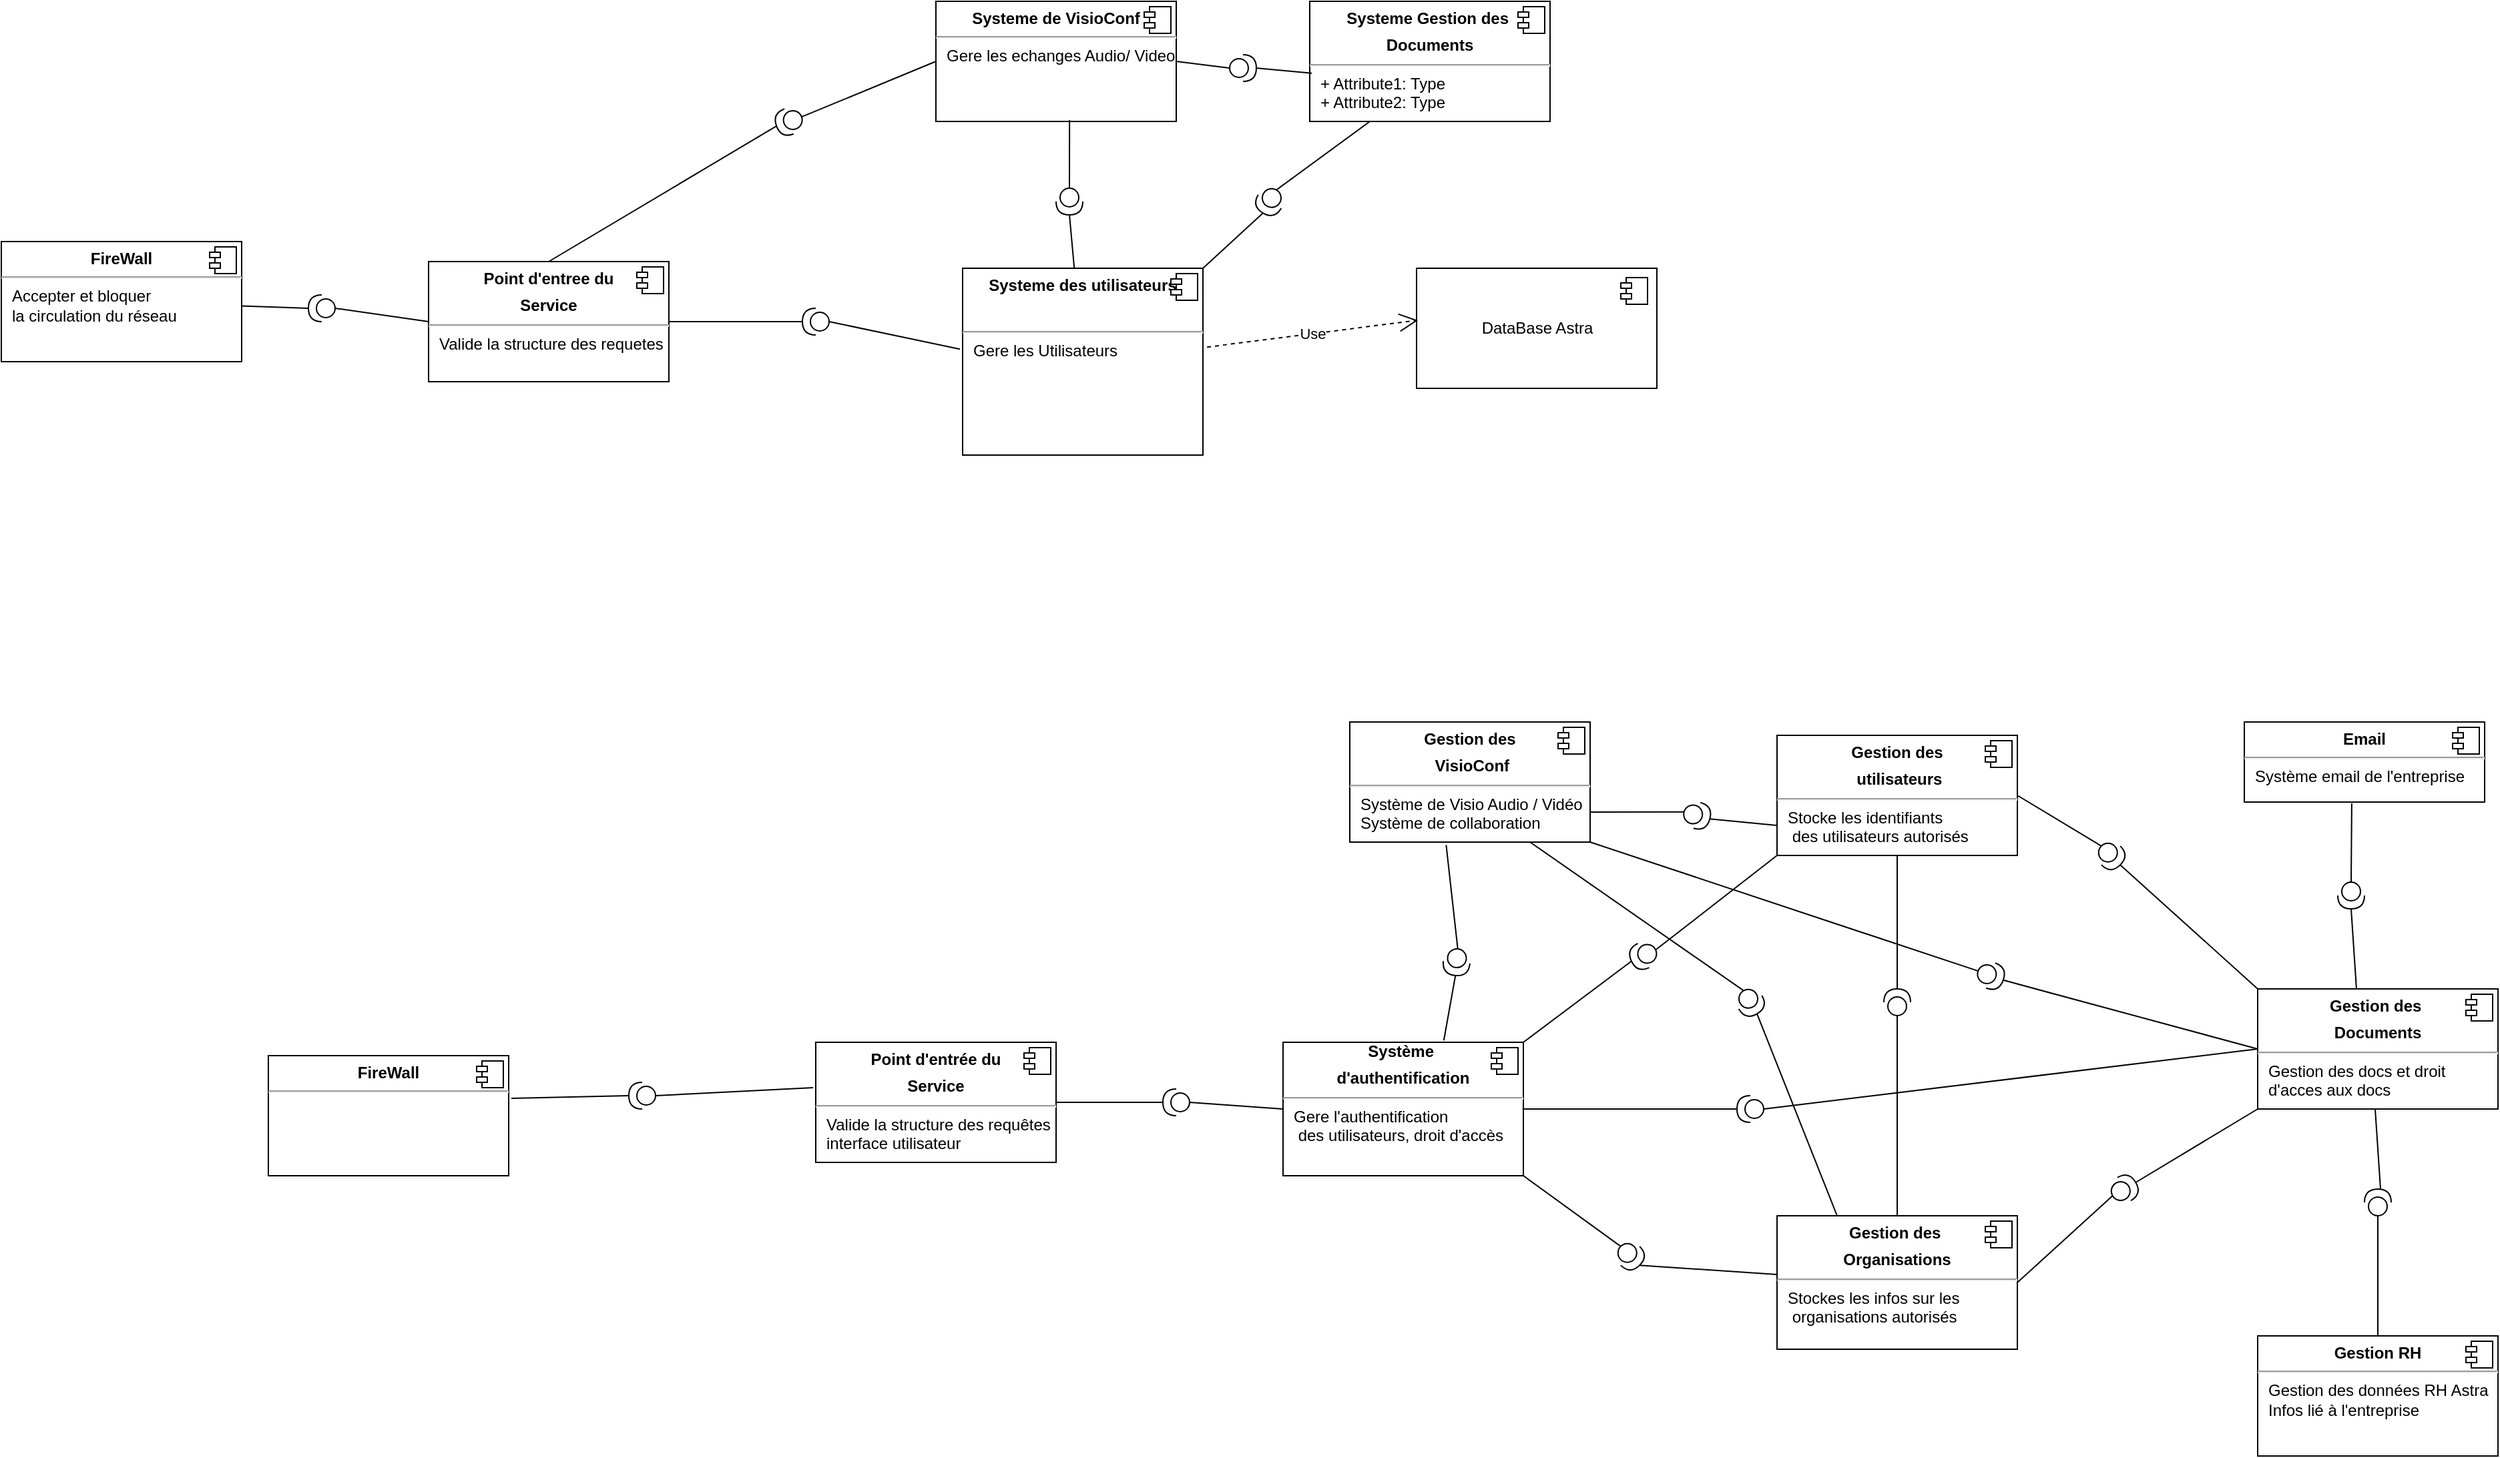 <mxfile version="14.2.9" type="github" pages="3">
  <diagram id="t8K_BKBWhnZSyjOZ11cl" name="Archi_GlobalAstra">
    <mxGraphModel dx="2929" dy="2952" grid="1" gridSize="10" guides="1" tooltips="1" connect="1" arrows="1" fold="1" page="1" pageScale="1" pageWidth="1654" pageHeight="2336" math="0" shadow="0">
      <root>
        <mxCell id="0" />
        <mxCell id="1" parent="0" />
        <mxCell id="uNmWDIXOQhBQJinFRoVR-4" value="&lt;p style=&quot;margin: 0px ; margin-top: 6px ; text-align: center&quot;&gt;&lt;b&gt;Gestion des&lt;/b&gt;&lt;/p&gt;&lt;p style=&quot;margin: 0px ; margin-top: 6px ; text-align: center&quot;&gt;&lt;b&gt;&amp;nbsp;utilisateurs&lt;/b&gt;&lt;/p&gt;&lt;hr&gt;&lt;p style=&quot;margin: 0px ; margin-left: 8px&quot;&gt;Stocke les identifiants&lt;/p&gt;&lt;p style=&quot;margin: 0px ; margin-left: 8px&quot;&gt;&amp;nbsp;des utilisateurs autorisés&lt;br&gt;&lt;br&gt;&lt;/p&gt;" style="align=left;overflow=fill;html=1;dropTarget=0;" vertex="1" parent="1">
          <mxGeometry x="950" y="30" width="180" height="90" as="geometry" />
        </mxCell>
        <mxCell id="uNmWDIXOQhBQJinFRoVR-5" value="" style="shape=component;jettyWidth=8;jettyHeight=4;" vertex="1" parent="uNmWDIXOQhBQJinFRoVR-4">
          <mxGeometry x="1" width="20" height="20" relative="1" as="geometry">
            <mxPoint x="-24" y="4" as="offset" />
          </mxGeometry>
        </mxCell>
        <mxCell id="uNmWDIXOQhBQJinFRoVR-44" value="&lt;p style=&quot;margin: 0px ; margin-top: 6px ; text-align: center&quot;&gt;&lt;b&gt;Gestion des&lt;/b&gt;&lt;/p&gt;&lt;p style=&quot;margin: 0px ; margin-top: 6px ; text-align: center&quot;&gt;&lt;b&gt;&amp;nbsp;VisioConf&lt;/b&gt;&lt;/p&gt;&lt;hr&gt;&lt;p style=&quot;margin: 0px ; margin-left: 8px&quot;&gt;Système de Visio Audio / Vidéo&lt;/p&gt;&lt;p style=&quot;margin: 0px ; margin-left: 8px&quot;&gt;Système de collaboration&lt;/p&gt;&lt;p style=&quot;margin: 0px ; margin-left: 8px&quot;&gt;&lt;br&gt;&lt;/p&gt;" style="align=left;overflow=fill;html=1;dropTarget=0;" vertex="1" parent="1">
          <mxGeometry x="630" y="20" width="180" height="90" as="geometry" />
        </mxCell>
        <mxCell id="uNmWDIXOQhBQJinFRoVR-45" value="" style="shape=component;jettyWidth=8;jettyHeight=4;" vertex="1" parent="uNmWDIXOQhBQJinFRoVR-44">
          <mxGeometry x="1" width="20" height="20" relative="1" as="geometry">
            <mxPoint x="-24" y="4" as="offset" />
          </mxGeometry>
        </mxCell>
        <mxCell id="jVSZVKWOK95pv_yEcDNA-1" value="&lt;p style=&quot;margin: 0px ; margin-top: 6px ; text-align: center&quot;&gt;&lt;b&gt;FireWall&lt;/b&gt;&lt;/p&gt;&lt;hr&gt;&lt;p style=&quot;margin: 0px ; margin-left: 8px&quot;&gt;&lt;br&gt;&lt;br&gt;&lt;/p&gt;" style="align=left;overflow=fill;html=1;dropTarget=0;" vertex="1" parent="1">
          <mxGeometry x="-180" y="270" width="180" height="90" as="geometry" />
        </mxCell>
        <mxCell id="jVSZVKWOK95pv_yEcDNA-2" value="" style="shape=component;jettyWidth=8;jettyHeight=4;" vertex="1" parent="jVSZVKWOK95pv_yEcDNA-1">
          <mxGeometry x="1" width="20" height="20" relative="1" as="geometry">
            <mxPoint x="-24" y="4" as="offset" />
          </mxGeometry>
        </mxCell>
        <mxCell id="jVSZVKWOK95pv_yEcDNA-3" value="&lt;p style=&quot;margin: 0px ; margin-top: 6px ; text-align: center&quot;&gt;&lt;b&gt;Point d&#39;entrée&amp;nbsp;du&lt;/b&gt;&lt;/p&gt;&lt;p style=&quot;margin: 0px ; margin-top: 6px ; text-align: center&quot;&gt;&lt;b&gt;Service&lt;/b&gt;&lt;/p&gt;&lt;hr&gt;&lt;p style=&quot;margin: 0px ; margin-left: 8px&quot;&gt;Valide la structure des requêtes&lt;/p&gt;&lt;p style=&quot;margin: 0px ; margin-left: 8px&quot;&gt;interface utilisateur&lt;br&gt;&lt;br&gt;&lt;/p&gt;" style="align=left;overflow=fill;html=1;dropTarget=0;" vertex="1" parent="1">
          <mxGeometry x="230" y="260" width="180" height="90" as="geometry" />
        </mxCell>
        <mxCell id="jVSZVKWOK95pv_yEcDNA-4" value="" style="shape=component;jettyWidth=8;jettyHeight=4;" vertex="1" parent="jVSZVKWOK95pv_yEcDNA-3">
          <mxGeometry x="1" width="20" height="20" relative="1" as="geometry">
            <mxPoint x="-24" y="4" as="offset" />
          </mxGeometry>
        </mxCell>
        <mxCell id="jVSZVKWOK95pv_yEcDNA-5" value="" style="shape=providedRequiredInterface;html=1;verticalLabelPosition=bottom;rotation=-180;" vertex="1" parent="1">
          <mxGeometry x="90" y="290" width="20" height="20" as="geometry" />
        </mxCell>
        <mxCell id="jVSZVKWOK95pv_yEcDNA-6" value="" style="endArrow=none;html=1;entryX=1;entryY=0.5;entryDx=0;entryDy=0;entryPerimeter=0;exitX=1.011;exitY=0.356;exitDx=0;exitDy=0;exitPerimeter=0;" edge="1" parent="1" source="jVSZVKWOK95pv_yEcDNA-1" target="jVSZVKWOK95pv_yEcDNA-5">
          <mxGeometry width="50" height="50" relative="1" as="geometry">
            <mxPoint x="40" y="240" as="sourcePoint" />
            <mxPoint x="90" y="190" as="targetPoint" />
          </mxGeometry>
        </mxCell>
        <mxCell id="jVSZVKWOK95pv_yEcDNA-7" value="" style="endArrow=none;html=1;entryX=0;entryY=0.5;entryDx=0;entryDy=0;entryPerimeter=0;exitX=-0.011;exitY=0.378;exitDx=0;exitDy=0;exitPerimeter=0;" edge="1" parent="1" source="jVSZVKWOK95pv_yEcDNA-3" target="jVSZVKWOK95pv_yEcDNA-5">
          <mxGeometry width="50" height="50" relative="1" as="geometry">
            <mxPoint x="320" y="270" as="sourcePoint" />
            <mxPoint x="370" y="220" as="targetPoint" />
          </mxGeometry>
        </mxCell>
        <mxCell id="jVSZVKWOK95pv_yEcDNA-8" value="&lt;p style=&quot;margin: 0px ; margin-top: 6px ; text-align: center&quot;&gt;&lt;b&gt;Gestion des&amp;nbsp;&lt;/b&gt;&lt;/p&gt;&lt;p style=&quot;margin: 0px ; margin-top: 6px ; text-align: center&quot;&gt;&lt;b&gt;Organisations&lt;/b&gt;&lt;/p&gt;&lt;hr&gt;&lt;p style=&quot;margin: 0px ; margin-left: 8px&quot;&gt;Stockes les infos sur les&lt;/p&gt;&lt;p style=&quot;margin: 0px ; margin-left: 8px&quot;&gt;&amp;nbsp;organisations autorisés&lt;/p&gt;&lt;p style=&quot;margin: 0px ; margin-left: 8px&quot;&gt;&lt;br&gt;&lt;br&gt;&lt;/p&gt;" style="align=left;overflow=fill;html=1;dropTarget=0;" vertex="1" parent="1">
          <mxGeometry x="950" y="390" width="180" height="100" as="geometry" />
        </mxCell>
        <mxCell id="jVSZVKWOK95pv_yEcDNA-9" value="" style="shape=component;jettyWidth=8;jettyHeight=4;" vertex="1" parent="jVSZVKWOK95pv_yEcDNA-8">
          <mxGeometry x="1" width="20" height="20" relative="1" as="geometry">
            <mxPoint x="-24" y="4" as="offset" />
          </mxGeometry>
        </mxCell>
        <mxCell id="jVSZVKWOK95pv_yEcDNA-10" value="&lt;p style=&quot;margin: 0px ; margin-top: 6px ; text-align: center&quot;&gt;&lt;b&gt;Gestion des&amp;nbsp;&lt;/b&gt;&lt;/p&gt;&lt;p style=&quot;margin: 0px ; margin-top: 6px ; text-align: center&quot;&gt;&lt;b&gt;Documents&lt;/b&gt;&lt;/p&gt;&lt;hr&gt;&lt;p style=&quot;margin: 0px ; margin-left: 8px&quot;&gt;Gestion des docs et droit&amp;nbsp;&lt;/p&gt;&lt;p style=&quot;margin: 0px ; margin-left: 8px&quot;&gt;d&#39;acces aux docs&lt;br&gt;&lt;br&gt;&lt;/p&gt;" style="align=left;overflow=fill;html=1;dropTarget=0;" vertex="1" parent="1">
          <mxGeometry x="1310" y="220" width="180" height="90" as="geometry" />
        </mxCell>
        <mxCell id="jVSZVKWOK95pv_yEcDNA-11" value="" style="shape=component;jettyWidth=8;jettyHeight=4;" vertex="1" parent="jVSZVKWOK95pv_yEcDNA-10">
          <mxGeometry x="1" width="20" height="20" relative="1" as="geometry">
            <mxPoint x="-24" y="4" as="offset" />
          </mxGeometry>
        </mxCell>
        <mxCell id="jVSZVKWOK95pv_yEcDNA-12" value="&lt;p style=&quot;margin: 0px ; margin-top: 6px ; text-align: center&quot;&gt;&lt;b&gt;Point d&#39;entree du&lt;/b&gt;&lt;/p&gt;&lt;p style=&quot;margin: 0px ; margin-top: 6px ; text-align: center&quot;&gt;&lt;b&gt;Service&lt;/b&gt;&lt;/p&gt;&lt;hr&gt;&lt;p style=&quot;margin: 0px ; margin-left: 8px&quot;&gt;Valide la structure des requetes&lt;br&gt;&lt;br&gt;&lt;/p&gt;" style="align=left;overflow=fill;html=1;dropTarget=0;" vertex="1" parent="1">
          <mxGeometry x="-60" y="-325" width="180" height="90" as="geometry" />
        </mxCell>
        <mxCell id="jVSZVKWOK95pv_yEcDNA-13" value="" style="shape=component;jettyWidth=8;jettyHeight=4;" vertex="1" parent="jVSZVKWOK95pv_yEcDNA-12">
          <mxGeometry x="1" width="20" height="20" relative="1" as="geometry">
            <mxPoint x="-24" y="4" as="offset" />
          </mxGeometry>
        </mxCell>
        <mxCell id="jVSZVKWOK95pv_yEcDNA-14" value="&lt;p style=&quot;margin: 0px ; margin-top: 6px ; text-align: center&quot;&gt;&lt;b&gt;Systeme des utilisateurs&lt;/b&gt;&lt;/p&gt;&lt;p style=&quot;margin: 0px ; margin-top: 6px ; text-align: center&quot;&gt;&lt;br&gt;&lt;/p&gt;&lt;hr&gt;&lt;p style=&quot;margin: 0px ; margin-left: 8px&quot;&gt;Gere les Utilisateurs&amp;nbsp;&lt;br&gt;&lt;br&gt;&lt;/p&gt;" style="align=left;overflow=fill;html=1;dropTarget=0;" vertex="1" parent="1">
          <mxGeometry x="340" y="-320" width="180" height="140" as="geometry" />
        </mxCell>
        <mxCell id="jVSZVKWOK95pv_yEcDNA-15" value="" style="shape=component;jettyWidth=8;jettyHeight=4;" vertex="1" parent="jVSZVKWOK95pv_yEcDNA-14">
          <mxGeometry x="1" width="20" height="20" relative="1" as="geometry">
            <mxPoint x="-24" y="4" as="offset" />
          </mxGeometry>
        </mxCell>
        <mxCell id="jVSZVKWOK95pv_yEcDNA-16" value="DataBase Astra" style="html=1;dropTarget=0;" vertex="1" parent="1">
          <mxGeometry x="680" y="-320" width="180" height="90" as="geometry" />
        </mxCell>
        <mxCell id="jVSZVKWOK95pv_yEcDNA-17" value="" style="shape=module;jettyWidth=8;jettyHeight=4;" vertex="1" parent="jVSZVKWOK95pv_yEcDNA-16">
          <mxGeometry x="1" width="20" height="20" relative="1" as="geometry">
            <mxPoint x="-27" y="7" as="offset" />
          </mxGeometry>
        </mxCell>
        <mxCell id="jVSZVKWOK95pv_yEcDNA-18" value="Use" style="endArrow=open;endSize=12;dashed=1;html=1;entryX=0.006;entryY=0.433;entryDx=0;entryDy=0;entryPerimeter=0;exitX=1.017;exitY=0.422;exitDx=0;exitDy=0;exitPerimeter=0;" edge="1" parent="1" source="jVSZVKWOK95pv_yEcDNA-14" target="jVSZVKWOK95pv_yEcDNA-16">
          <mxGeometry width="160" relative="1" as="geometry">
            <mxPoint x="280" y="-340" as="sourcePoint" />
            <mxPoint x="440" y="-340" as="targetPoint" />
          </mxGeometry>
        </mxCell>
        <mxCell id="jVSZVKWOK95pv_yEcDNA-19" value="" style="shape=providedRequiredInterface;html=1;verticalLabelPosition=bottom;rotation=-180;" vertex="1" parent="1">
          <mxGeometry x="220" y="-290" width="20" height="20" as="geometry" />
        </mxCell>
        <mxCell id="jVSZVKWOK95pv_yEcDNA-20" value="" style="endArrow=none;html=1;entryX=1;entryY=0.5;entryDx=0;entryDy=0;entryPerimeter=0;" edge="1" parent="1" source="jVSZVKWOK95pv_yEcDNA-12" target="jVSZVKWOK95pv_yEcDNA-19">
          <mxGeometry width="50" height="50" relative="1" as="geometry">
            <mxPoint x="330" y="-260" as="sourcePoint" />
            <mxPoint x="380" y="-310" as="targetPoint" />
          </mxGeometry>
        </mxCell>
        <mxCell id="jVSZVKWOK95pv_yEcDNA-21" value="" style="endArrow=none;html=1;exitX=0;exitY=0.5;exitDx=0;exitDy=0;exitPerimeter=0;entryX=-0.011;entryY=0.433;entryDx=0;entryDy=0;entryPerimeter=0;" edge="1" parent="1" source="jVSZVKWOK95pv_yEcDNA-19" target="jVSZVKWOK95pv_yEcDNA-14">
          <mxGeometry width="50" height="50" relative="1" as="geometry">
            <mxPoint x="330" y="-260" as="sourcePoint" />
            <mxPoint x="380" y="-310" as="targetPoint" />
          </mxGeometry>
        </mxCell>
        <mxCell id="jVSZVKWOK95pv_yEcDNA-22" value="&lt;p style=&quot;margin: 0px ; margin-top: 6px ; text-align: center&quot;&gt;&lt;b&gt;Systeme de VisioConf&lt;/b&gt;&lt;/p&gt;&lt;hr&gt;&lt;p style=&quot;margin: 0px ; margin-left: 8px&quot;&gt;Gere les echanges Audio/ Video&lt;br&gt;&lt;br&gt;&lt;/p&gt;" style="align=left;overflow=fill;html=1;dropTarget=0;" vertex="1" parent="1">
          <mxGeometry x="320" y="-520" width="180" height="90" as="geometry" />
        </mxCell>
        <mxCell id="jVSZVKWOK95pv_yEcDNA-23" value="" style="shape=component;jettyWidth=8;jettyHeight=4;" vertex="1" parent="jVSZVKWOK95pv_yEcDNA-22">
          <mxGeometry x="1" width="20" height="20" relative="1" as="geometry">
            <mxPoint x="-24" y="4" as="offset" />
          </mxGeometry>
        </mxCell>
        <mxCell id="jVSZVKWOK95pv_yEcDNA-24" value="" style="shape=providedRequiredInterface;html=1;verticalLabelPosition=bottom;rotation=-200;" vertex="1" parent="1">
          <mxGeometry x="200" y="-440" width="20" height="20" as="geometry" />
        </mxCell>
        <mxCell id="jVSZVKWOK95pv_yEcDNA-25" value="" style="endArrow=none;html=1;entryX=1;entryY=0.5;entryDx=0;entryDy=0;entryPerimeter=0;exitX=0.5;exitY=0;exitDx=0;exitDy=0;" edge="1" parent="1" source="jVSZVKWOK95pv_yEcDNA-12" target="jVSZVKWOK95pv_yEcDNA-24">
          <mxGeometry width="50" height="50" relative="1" as="geometry">
            <mxPoint x="130" y="-370" as="sourcePoint" />
            <mxPoint x="180" y="-420" as="targetPoint" />
          </mxGeometry>
        </mxCell>
        <mxCell id="jVSZVKWOK95pv_yEcDNA-26" value="" style="endArrow=none;html=1;exitX=0;exitY=0.5;exitDx=0;exitDy=0;exitPerimeter=0;entryX=0;entryY=0.5;entryDx=0;entryDy=0;" edge="1" parent="1" source="jVSZVKWOK95pv_yEcDNA-24" target="jVSZVKWOK95pv_yEcDNA-22">
          <mxGeometry width="50" height="50" relative="1" as="geometry">
            <mxPoint x="270" y="-430" as="sourcePoint" />
            <mxPoint x="320" y="-480" as="targetPoint" />
          </mxGeometry>
        </mxCell>
        <mxCell id="jVSZVKWOK95pv_yEcDNA-27" value="" style="shape=providedRequiredInterface;html=1;verticalLabelPosition=bottom;rotation=90;" vertex="1" parent="1">
          <mxGeometry x="410" y="-380" width="20" height="20" as="geometry" />
        </mxCell>
        <mxCell id="jVSZVKWOK95pv_yEcDNA-28" value="" style="endArrow=none;html=1;entryX=0;entryY=0.5;entryDx=0;entryDy=0;entryPerimeter=0;exitX=0.556;exitY=0.989;exitDx=0;exitDy=0;exitPerimeter=0;" edge="1" parent="1" source="jVSZVKWOK95pv_yEcDNA-22" target="jVSZVKWOK95pv_yEcDNA-27">
          <mxGeometry width="50" height="50" relative="1" as="geometry">
            <mxPoint x="350" y="-350" as="sourcePoint" />
            <mxPoint x="400" y="-400" as="targetPoint" />
          </mxGeometry>
        </mxCell>
        <mxCell id="jVSZVKWOK95pv_yEcDNA-29" value="" style="endArrow=none;html=1;exitX=1;exitY=0.5;exitDx=0;exitDy=0;exitPerimeter=0;" edge="1" parent="1" source="jVSZVKWOK95pv_yEcDNA-27" target="jVSZVKWOK95pv_yEcDNA-14">
          <mxGeometry width="50" height="50" relative="1" as="geometry">
            <mxPoint x="430.08" y="-420.99" as="sourcePoint" />
            <mxPoint x="430" y="-370" as="targetPoint" />
          </mxGeometry>
        </mxCell>
        <mxCell id="jVSZVKWOK95pv_yEcDNA-30" value="&lt;p style=&quot;margin: 0px ; margin-top: 6px ; text-align: center&quot;&gt;&lt;b&gt;Systeme Gestion des&amp;nbsp;&lt;/b&gt;&lt;/p&gt;&lt;p style=&quot;margin: 0px ; margin-top: 6px ; text-align: center&quot;&gt;&lt;b&gt;Documents&lt;/b&gt;&lt;/p&gt;&lt;hr&gt;&lt;p style=&quot;margin: 0px ; margin-left: 8px&quot;&gt;+ Attribute1: Type&lt;br&gt;+ Attribute2: Type&lt;/p&gt;" style="align=left;overflow=fill;html=1;dropTarget=0;" vertex="1" parent="1">
          <mxGeometry x="600" y="-520" width="180" height="90" as="geometry" />
        </mxCell>
        <mxCell id="jVSZVKWOK95pv_yEcDNA-31" value="" style="shape=component;jettyWidth=8;jettyHeight=4;" vertex="1" parent="jVSZVKWOK95pv_yEcDNA-30">
          <mxGeometry x="1" width="20" height="20" relative="1" as="geometry">
            <mxPoint x="-24" y="4" as="offset" />
          </mxGeometry>
        </mxCell>
        <mxCell id="7bbr42gPfp5zcfNRt4k6-1" value="" style="shape=providedRequiredInterface;html=1;verticalLabelPosition=bottom;rotation=120;" vertex="1" parent="1">
          <mxGeometry x="560" y="-380" width="20" height="20" as="geometry" />
        </mxCell>
        <mxCell id="7bbr42gPfp5zcfNRt4k6-3" value="" style="endArrow=none;html=1;exitX=1;exitY=0;exitDx=0;exitDy=0;entryX=1;entryY=0.5;entryDx=0;entryDy=0;entryPerimeter=0;" edge="1" parent="1" source="jVSZVKWOK95pv_yEcDNA-14" target="7bbr42gPfp5zcfNRt4k6-1">
          <mxGeometry width="50" height="50" relative="1" as="geometry">
            <mxPoint x="520" y="-310" as="sourcePoint" />
            <mxPoint x="560" y="-360" as="targetPoint" />
          </mxGeometry>
        </mxCell>
        <mxCell id="7bbr42gPfp5zcfNRt4k6-4" value="" style="endArrow=none;html=1;exitX=0.25;exitY=1;exitDx=0;exitDy=0;entryX=0;entryY=0.5;entryDx=0;entryDy=0;entryPerimeter=0;" edge="1" parent="1" source="jVSZVKWOK95pv_yEcDNA-30" target="7bbr42gPfp5zcfNRt4k6-1">
          <mxGeometry width="50" height="50" relative="1" as="geometry">
            <mxPoint x="530" y="-310" as="sourcePoint" />
            <mxPoint x="575" y="-351.34" as="targetPoint" />
          </mxGeometry>
        </mxCell>
        <mxCell id="7bbr42gPfp5zcfNRt4k6-5" value="" style="shape=providedRequiredInterface;html=1;verticalLabelPosition=bottom;" vertex="1" parent="1">
          <mxGeometry x="540" y="-480" width="20" height="20" as="geometry" />
        </mxCell>
        <mxCell id="7bbr42gPfp5zcfNRt4k6-6" value="" style="endArrow=none;html=1;exitX=1;exitY=0.5;exitDx=0;exitDy=0;entryX=0;entryY=0.5;entryDx=0;entryDy=0;entryPerimeter=0;" edge="1" parent="1" source="jVSZVKWOK95pv_yEcDNA-22" target="7bbr42gPfp5zcfNRt4k6-5">
          <mxGeometry width="50" height="50" relative="1" as="geometry">
            <mxPoint x="480" y="-380" as="sourcePoint" />
            <mxPoint x="530" y="-430" as="targetPoint" />
          </mxGeometry>
        </mxCell>
        <mxCell id="7bbr42gPfp5zcfNRt4k6-7" value="" style="endArrow=none;html=1;exitX=1;exitY=0.5;exitDx=0;exitDy=0;entryX=0.009;entryY=0.599;entryDx=0;entryDy=0;entryPerimeter=0;exitPerimeter=0;" edge="1" parent="1" source="7bbr42gPfp5zcfNRt4k6-5" target="jVSZVKWOK95pv_yEcDNA-30">
          <mxGeometry width="50" height="50" relative="1" as="geometry">
            <mxPoint x="510" y="-465" as="sourcePoint" />
            <mxPoint x="550" y="-460" as="targetPoint" />
          </mxGeometry>
        </mxCell>
        <mxCell id="7bbr42gPfp5zcfNRt4k6-9" value="" style="shape=providedRequiredInterface;html=1;verticalLabelPosition=bottom;rotation=-180;" vertex="1" parent="1">
          <mxGeometry x="-150" y="-300" width="20" height="20" as="geometry" />
        </mxCell>
        <mxCell id="7bbr42gPfp5zcfNRt4k6-10" value="" style="endArrow=none;html=1;entryX=0;entryY=0.5;entryDx=0;entryDy=0;exitX=0;exitY=0.5;exitDx=0;exitDy=0;exitPerimeter=0;" edge="1" parent="1" source="7bbr42gPfp5zcfNRt4k6-9" target="jVSZVKWOK95pv_yEcDNA-12">
          <mxGeometry width="50" height="50" relative="1" as="geometry">
            <mxPoint x="-240" y="-320" as="sourcePoint" />
            <mxPoint x="-190" y="-370" as="targetPoint" />
          </mxGeometry>
        </mxCell>
        <mxCell id="7bbr42gPfp5zcfNRt4k6-11" value="" style="endArrow=none;html=1;exitX=1;exitY=0.5;exitDx=0;exitDy=0;exitPerimeter=0;" edge="1" parent="1" source="7bbr42gPfp5zcfNRt4k6-9" target="7bbr42gPfp5zcfNRt4k6-12">
          <mxGeometry width="50" height="50" relative="1" as="geometry">
            <mxPoint x="-120" y="-280" as="sourcePoint" />
            <mxPoint x="-200" y="-290" as="targetPoint" />
          </mxGeometry>
        </mxCell>
        <mxCell id="7bbr42gPfp5zcfNRt4k6-12" value="&lt;p style=&quot;margin: 0px ; margin-top: 6px ; text-align: center&quot;&gt;&lt;b&gt;FireWall&lt;/b&gt;&lt;/p&gt;&lt;hr&gt;&lt;p style=&quot;margin: 0px ; margin-left: 8px&quot;&gt;Accepter et bloquer&amp;nbsp;&lt;/p&gt;&lt;p style=&quot;margin: 0px ; margin-left: 8px&quot;&gt;la circulation du réseau&lt;br&gt;&lt;br&gt;&lt;/p&gt;" style="align=left;overflow=fill;html=1;dropTarget=0;" vertex="1" parent="1">
          <mxGeometry x="-380" y="-340" width="180" height="90" as="geometry" />
        </mxCell>
        <mxCell id="7bbr42gPfp5zcfNRt4k6-13" value="" style="shape=component;jettyWidth=8;jettyHeight=4;" vertex="1" parent="7bbr42gPfp5zcfNRt4k6-12">
          <mxGeometry x="1" width="20" height="20" relative="1" as="geometry">
            <mxPoint x="-24" y="4" as="offset" />
          </mxGeometry>
        </mxCell>
        <mxCell id="TABUdnuH4LM6GMjATklA-2" value="&lt;div style=&quot;text-align: center&quot;&gt;&lt;span&gt;&lt;b&gt;Système&lt;/b&gt;&lt;/span&gt;&lt;b&gt;&amp;nbsp;&lt;/b&gt;&lt;/div&gt;&lt;p style=&quot;margin: 0px ; margin-top: 6px ; text-align: center&quot;&gt;&lt;b&gt;d&#39;authentification&lt;/b&gt;&lt;/p&gt;&lt;hr&gt;&lt;p style=&quot;margin: 0px ; margin-left: 8px&quot;&gt;Gere l&#39;authentification&lt;/p&gt;&lt;p style=&quot;margin: 0px ; margin-left: 8px&quot;&gt;&amp;nbsp;des utilisateurs, droit d&#39;accès&lt;br&gt;&lt;br&gt;&lt;/p&gt;" style="align=left;overflow=fill;html=1;dropTarget=0;" vertex="1" parent="1">
          <mxGeometry x="580" y="260" width="180" height="100" as="geometry" />
        </mxCell>
        <mxCell id="TABUdnuH4LM6GMjATklA-3" value="" style="shape=component;jettyWidth=8;jettyHeight=4;" vertex="1" parent="TABUdnuH4LM6GMjATklA-2">
          <mxGeometry x="1" width="20" height="20" relative="1" as="geometry">
            <mxPoint x="-24" y="4" as="offset" />
          </mxGeometry>
        </mxCell>
        <mxCell id="TABUdnuH4LM6GMjATklA-5" value="&lt;p style=&quot;margin: 0px ; margin-top: 6px ; text-align: center&quot;&gt;&lt;b&gt;Gestion RH&lt;/b&gt;&lt;/p&gt;&lt;hr&gt;&lt;p style=&quot;margin: 0px ; margin-left: 8px&quot;&gt;Gestion des données RH Astra&lt;br&gt;Infos lié à l&#39;entreprise&lt;/p&gt;" style="align=left;overflow=fill;html=1;dropTarget=0;" vertex="1" parent="1">
          <mxGeometry x="1310" y="480" width="180" height="90" as="geometry" />
        </mxCell>
        <mxCell id="TABUdnuH4LM6GMjATklA-6" value="" style="shape=component;jettyWidth=8;jettyHeight=4;" vertex="1" parent="TABUdnuH4LM6GMjATklA-5">
          <mxGeometry x="1" width="20" height="20" relative="1" as="geometry">
            <mxPoint x="-24" y="4" as="offset" />
          </mxGeometry>
        </mxCell>
        <mxCell id="TABUdnuH4LM6GMjATklA-7" value="&lt;p style=&quot;margin: 0px ; margin-top: 6px ; text-align: center&quot;&gt;&lt;b&gt;Email&lt;/b&gt;&lt;/p&gt;&lt;hr&gt;&lt;p style=&quot;margin: 0px ; margin-left: 8px&quot;&gt;Système email de l&#39;entreprise&lt;br&gt;&lt;br&gt;&lt;/p&gt;" style="align=left;overflow=fill;html=1;dropTarget=0;" vertex="1" parent="1">
          <mxGeometry x="1300" y="20" width="180" height="60" as="geometry" />
        </mxCell>
        <mxCell id="TABUdnuH4LM6GMjATklA-8" value="" style="shape=component;jettyWidth=8;jettyHeight=4;" vertex="1" parent="TABUdnuH4LM6GMjATklA-7">
          <mxGeometry x="1" width="20" height="20" relative="1" as="geometry">
            <mxPoint x="-24" y="4" as="offset" />
          </mxGeometry>
        </mxCell>
        <mxCell id="TABUdnuH4LM6GMjATklA-9" value="" style="shape=providedRequiredInterface;html=1;verticalLabelPosition=bottom;rotation=-180;" vertex="1" parent="1">
          <mxGeometry x="490" y="295" width="20" height="20" as="geometry" />
        </mxCell>
        <mxCell id="TABUdnuH4LM6GMjATklA-10" value="" style="endArrow=none;html=1;exitX=1;exitY=0.5;exitDx=0;exitDy=0;entryX=1;entryY=0.5;entryDx=0;entryDy=0;entryPerimeter=0;" edge="1" parent="1" source="jVSZVKWOK95pv_yEcDNA-3" target="TABUdnuH4LM6GMjATklA-9">
          <mxGeometry width="50" height="50" relative="1" as="geometry">
            <mxPoint x="470" y="200" as="sourcePoint" />
            <mxPoint x="520" y="150" as="targetPoint" />
          </mxGeometry>
        </mxCell>
        <mxCell id="TABUdnuH4LM6GMjATklA-11" value="" style="endArrow=none;html=1;exitX=0;exitY=0.5;exitDx=0;exitDy=0;entryX=0;entryY=0.5;entryDx=0;entryDy=0;exitPerimeter=0;" edge="1" parent="1" source="TABUdnuH4LM6GMjATklA-9" target="TABUdnuH4LM6GMjATklA-2">
          <mxGeometry width="50" height="50" relative="1" as="geometry">
            <mxPoint x="420" y="315" as="sourcePoint" />
            <mxPoint x="500" y="315" as="targetPoint" />
          </mxGeometry>
        </mxCell>
        <mxCell id="TABUdnuH4LM6GMjATklA-13" value="" style="shape=providedRequiredInterface;html=1;verticalLabelPosition=bottom;rotation=-205;" vertex="1" parent="1">
          <mxGeometry x="840" y="185" width="20" height="20" as="geometry" />
        </mxCell>
        <mxCell id="TABUdnuH4LM6GMjATklA-14" value="" style="shape=providedRequiredInterface;html=1;verticalLabelPosition=bottom;rotation=-180;" vertex="1" parent="1">
          <mxGeometry x="920" y="300" width="20" height="20" as="geometry" />
        </mxCell>
        <mxCell id="TABUdnuH4LM6GMjATklA-15" value="" style="endArrow=none;html=1;exitX=1;exitY=0;exitDx=0;exitDy=0;entryX=1;entryY=0.5;entryDx=0;entryDy=0;entryPerimeter=0;" edge="1" parent="1" source="TABUdnuH4LM6GMjATklA-2" target="TABUdnuH4LM6GMjATklA-13">
          <mxGeometry width="50" height="50" relative="1" as="geometry">
            <mxPoint x="777" y="255" as="sourcePoint" />
            <mxPoint x="827" y="205" as="targetPoint" />
          </mxGeometry>
        </mxCell>
        <mxCell id="TABUdnuH4LM6GMjATklA-16" value="" style="endArrow=none;html=1;exitX=0;exitY=0.5;exitDx=0;exitDy=0;entryX=0;entryY=1;entryDx=0;entryDy=0;exitPerimeter=0;" edge="1" parent="1" source="TABUdnuH4LM6GMjATklA-13" target="uNmWDIXOQhBQJinFRoVR-4">
          <mxGeometry width="50" height="50" relative="1" as="geometry">
            <mxPoint x="860" y="185" as="sourcePoint" />
            <mxPoint x="940.937" y="124.226" as="targetPoint" />
          </mxGeometry>
        </mxCell>
        <mxCell id="TABUdnuH4LM6GMjATklA-17" value="" style="endArrow=none;html=1;exitX=0.996;exitY=0.5;exitDx=0;exitDy=0;exitPerimeter=0;entryX=1;entryY=0.5;entryDx=0;entryDy=0;entryPerimeter=0;" edge="1" parent="1" source="TABUdnuH4LM6GMjATklA-2" target="TABUdnuH4LM6GMjATklA-14">
          <mxGeometry width="50" height="50" relative="1" as="geometry">
            <mxPoint x="820" y="315" as="sourcePoint" />
            <mxPoint x="870" y="265" as="targetPoint" />
          </mxGeometry>
        </mxCell>
        <mxCell id="TABUdnuH4LM6GMjATklA-18" value="" style="endArrow=none;html=1;exitX=0;exitY=0.5;exitDx=0;exitDy=0;exitPerimeter=0;entryX=0;entryY=0.5;entryDx=0;entryDy=0;" edge="1" parent="1" source="TABUdnuH4LM6GMjATklA-14" target="jVSZVKWOK95pv_yEcDNA-10">
          <mxGeometry width="50" height="50" relative="1" as="geometry">
            <mxPoint x="950.0" y="230" as="sourcePoint" />
            <mxPoint x="1110.72" y="230" as="targetPoint" />
          </mxGeometry>
        </mxCell>
        <mxCell id="TABUdnuH4LM6GMjATklA-19" value="" style="shape=providedRequiredInterface;html=1;verticalLabelPosition=bottom;rotation=-90;" vertex="1" parent="1">
          <mxGeometry x="1030" y="220" width="20" height="20" as="geometry" />
        </mxCell>
        <mxCell id="TABUdnuH4LM6GMjATklA-20" value="" style="endArrow=none;html=1;exitX=1;exitY=0.5;exitDx=0;exitDy=0;exitPerimeter=0;entryX=0.5;entryY=1;entryDx=0;entryDy=0;" edge="1" parent="1" source="TABUdnuH4LM6GMjATklA-19" target="uNmWDIXOQhBQJinFRoVR-4">
          <mxGeometry width="50" height="50" relative="1" as="geometry">
            <mxPoint x="1070" y="210" as="sourcePoint" />
            <mxPoint x="1120" y="160" as="targetPoint" />
          </mxGeometry>
        </mxCell>
        <mxCell id="TABUdnuH4LM6GMjATklA-21" value="" style="endArrow=none;html=1;entryX=0;entryY=0.5;entryDx=0;entryDy=0;entryPerimeter=0;exitX=0.5;exitY=0;exitDx=0;exitDy=0;" edge="1" parent="1" source="jVSZVKWOK95pv_yEcDNA-8" target="TABUdnuH4LM6GMjATklA-19">
          <mxGeometry width="50" height="50" relative="1" as="geometry">
            <mxPoint x="1010" y="360" as="sourcePoint" />
            <mxPoint x="1060" y="310" as="targetPoint" />
          </mxGeometry>
        </mxCell>
        <mxCell id="TABUdnuH4LM6GMjATklA-22" value="" style="shape=providedRequiredInterface;html=1;verticalLabelPosition=bottom;rotation=45;" vertex="1" parent="1">
          <mxGeometry x="1190" y="110" width="20" height="20" as="geometry" />
        </mxCell>
        <mxCell id="TABUdnuH4LM6GMjATklA-23" value="" style="shape=providedRequiredInterface;html=1;verticalLabelPosition=bottom;rotation=-30;" vertex="1" parent="1">
          <mxGeometry x="1200" y="360" width="20" height="20" as="geometry" />
        </mxCell>
        <mxCell id="TABUdnuH4LM6GMjATklA-24" value="" style="endArrow=none;html=1;entryX=0;entryY=1;entryDx=0;entryDy=0;exitX=1;exitY=0.5;exitDx=0;exitDy=0;exitPerimeter=0;" edge="1" parent="1" source="TABUdnuH4LM6GMjATklA-23" target="jVSZVKWOK95pv_yEcDNA-10">
          <mxGeometry width="50" height="50" relative="1" as="geometry">
            <mxPoint x="1250" y="300" as="sourcePoint" />
            <mxPoint x="1300" y="250" as="targetPoint" />
          </mxGeometry>
        </mxCell>
        <mxCell id="TABUdnuH4LM6GMjATklA-25" value="" style="endArrow=none;html=1;entryX=0;entryY=0.5;entryDx=0;entryDy=0;entryPerimeter=0;exitX=1;exitY=0.5;exitDx=0;exitDy=0;" edge="1" parent="1" source="jVSZVKWOK95pv_yEcDNA-8" target="TABUdnuH4LM6GMjATklA-23">
          <mxGeometry width="50" height="50" relative="1" as="geometry">
            <mxPoint x="1120" y="345" as="sourcePoint" />
            <mxPoint x="1170" y="295" as="targetPoint" />
          </mxGeometry>
        </mxCell>
        <mxCell id="TABUdnuH4LM6GMjATklA-26" value="" style="endArrow=none;html=1;entryX=0;entryY=0;entryDx=0;entryDy=0;exitX=1;exitY=0.5;exitDx=0;exitDy=0;exitPerimeter=0;" edge="1" parent="1" source="TABUdnuH4LM6GMjATklA-22" target="jVSZVKWOK95pv_yEcDNA-10">
          <mxGeometry width="50" height="50" relative="1" as="geometry">
            <mxPoint x="1010" y="360" as="sourcePoint" />
            <mxPoint x="1060" y="310" as="targetPoint" />
          </mxGeometry>
        </mxCell>
        <mxCell id="TABUdnuH4LM6GMjATklA-27" value="" style="endArrow=none;html=1;entryX=0;entryY=0.5;entryDx=0;entryDy=0;entryPerimeter=0;exitX=1;exitY=0.5;exitDx=0;exitDy=0;" edge="1" parent="1" source="uNmWDIXOQhBQJinFRoVR-4" target="TABUdnuH4LM6GMjATklA-22">
          <mxGeometry width="50" height="50" relative="1" as="geometry">
            <mxPoint x="1010" y="360" as="sourcePoint" />
            <mxPoint x="1060" y="310" as="targetPoint" />
          </mxGeometry>
        </mxCell>
        <mxCell id="TABUdnuH4LM6GMjATklA-28" value="" style="shape=providedRequiredInterface;html=1;verticalLabelPosition=bottom;rotation=90;" vertex="1" parent="1">
          <mxGeometry x="1370" y="140" width="20" height="20" as="geometry" />
        </mxCell>
        <mxCell id="TABUdnuH4LM6GMjATklA-29" value="" style="shape=providedRequiredInterface;html=1;verticalLabelPosition=bottom;rotation=-90;" vertex="1" parent="1">
          <mxGeometry x="1390" y="370" width="20" height="20" as="geometry" />
        </mxCell>
        <mxCell id="TABUdnuH4LM6GMjATklA-30" value="" style="endArrow=none;html=1;entryX=1;entryY=0.5;entryDx=0;entryDy=0;entryPerimeter=0;exitX=0.411;exitY=-0.003;exitDx=0;exitDy=0;exitPerimeter=0;" edge="1" parent="1" source="jVSZVKWOK95pv_yEcDNA-10" target="TABUdnuH4LM6GMjATklA-28">
          <mxGeometry width="50" height="50" relative="1" as="geometry">
            <mxPoint x="1460" y="185" as="sourcePoint" />
            <mxPoint x="1510" y="135" as="targetPoint" />
          </mxGeometry>
        </mxCell>
        <mxCell id="TABUdnuH4LM6GMjATklA-31" value="" style="endArrow=none;html=1;entryX=0.447;entryY=1.016;entryDx=0;entryDy=0;entryPerimeter=0;exitX=0;exitY=0.5;exitDx=0;exitDy=0;exitPerimeter=0;" edge="1" parent="1" source="TABUdnuH4LM6GMjATklA-28" target="TABUdnuH4LM6GMjATklA-7">
          <mxGeometry width="50" height="50" relative="1" as="geometry">
            <mxPoint x="1433.98" y="169.73" as="sourcePoint" />
            <mxPoint x="1430" y="110" as="targetPoint" />
          </mxGeometry>
        </mxCell>
        <mxCell id="TABUdnuH4LM6GMjATklA-32" value="" style="endArrow=none;html=1;entryX=0;entryY=0.5;entryDx=0;entryDy=0;entryPerimeter=0;exitX=0.5;exitY=0;exitDx=0;exitDy=0;" edge="1" parent="1" source="TABUdnuH4LM6GMjATklA-5" target="TABUdnuH4LM6GMjATklA-29">
          <mxGeometry width="50" height="50" relative="1" as="geometry">
            <mxPoint x="1401.99" y="469.86" as="sourcePoint" />
            <mxPoint x="1398.01" y="410.13" as="targetPoint" />
          </mxGeometry>
        </mxCell>
        <mxCell id="TABUdnuH4LM6GMjATklA-33" value="" style="endArrow=none;html=1;exitX=0.411;exitY=-0.003;exitDx=0;exitDy=0;exitPerimeter=0;" edge="1" parent="1">
          <mxGeometry width="50" height="50" relative="1" as="geometry">
            <mxPoint x="1401.99" y="369.73" as="sourcePoint" />
            <mxPoint x="1398" y="310" as="targetPoint" />
          </mxGeometry>
        </mxCell>
        <mxCell id="TABUdnuH4LM6GMjATklA-34" value="" style="shape=providedRequiredInterface;html=1;verticalLabelPosition=bottom;rotation=60;" vertex="1" parent="1">
          <mxGeometry x="920" y="220" width="20" height="20" as="geometry" />
        </mxCell>
        <mxCell id="fGQl1npdr08P0E_O5h-U-1" value="" style="shape=providedRequiredInterface;html=1;verticalLabelPosition=bottom;rotation=95;" vertex="1" parent="1">
          <mxGeometry x="700" y="190" width="20" height="20" as="geometry" />
        </mxCell>
        <mxCell id="fGQl1npdr08P0E_O5h-U-2" value="" style="endArrow=none;html=1;entryX=0.401;entryY=1.024;entryDx=0;entryDy=0;entryPerimeter=0;exitX=0;exitY=0.5;exitDx=0;exitDy=0;exitPerimeter=0;" edge="1" parent="1" source="fGQl1npdr08P0E_O5h-U-1" target="uNmWDIXOQhBQJinFRoVR-44">
          <mxGeometry width="50" height="50" relative="1" as="geometry">
            <mxPoint x="597" y="200" as="sourcePoint" />
            <mxPoint x="647" y="150" as="targetPoint" />
          </mxGeometry>
        </mxCell>
        <mxCell id="fGQl1npdr08P0E_O5h-U-3" value="" style="endArrow=none;html=1;entryX=1;entryY=0.5;entryDx=0;entryDy=0;entryPerimeter=0;exitX=0.669;exitY=-0.014;exitDx=0;exitDy=0;exitPerimeter=0;" edge="1" parent="1" source="TABUdnuH4LM6GMjATklA-2" target="fGQl1npdr08P0E_O5h-U-1">
          <mxGeometry width="50" height="50" relative="1" as="geometry">
            <mxPoint x="720.872" y="200.038" as="sourcePoint" />
            <mxPoint x="729.18" y="132.16" as="targetPoint" />
          </mxGeometry>
        </mxCell>
        <mxCell id="fGQl1npdr08P0E_O5h-U-5" value="" style="shape=providedRequiredInterface;html=1;verticalLabelPosition=bottom;rotation=15;" vertex="1" parent="1">
          <mxGeometry x="880" y="80" width="20" height="20" as="geometry" />
        </mxCell>
        <mxCell id="fGQl1npdr08P0E_O5h-U-6" value="" style="endArrow=none;html=1;entryX=0.75;entryY=1;entryDx=0;entryDy=0;exitX=0;exitY=0.5;exitDx=0;exitDy=0;exitPerimeter=0;" edge="1" parent="1" source="TABUdnuH4LM6GMjATklA-34" target="uNmWDIXOQhBQJinFRoVR-44">
          <mxGeometry width="50" height="50" relative="1" as="geometry">
            <mxPoint x="920" y="220" as="sourcePoint" />
            <mxPoint x="1040" y="270" as="targetPoint" />
          </mxGeometry>
        </mxCell>
        <mxCell id="fGQl1npdr08P0E_O5h-U-7" value="" style="endArrow=none;html=1;entryX=1;entryY=0.5;entryDx=0;entryDy=0;entryPerimeter=0;exitX=0.25;exitY=0;exitDx=0;exitDy=0;" edge="1" parent="1" source="jVSZVKWOK95pv_yEcDNA-8" target="TABUdnuH4LM6GMjATklA-34">
          <mxGeometry width="50" height="50" relative="1" as="geometry">
            <mxPoint x="990" y="380" as="sourcePoint" />
            <mxPoint x="830" y="370" as="targetPoint" />
          </mxGeometry>
        </mxCell>
        <mxCell id="fGQl1npdr08P0E_O5h-U-8" value="" style="endArrow=none;html=1;entryX=1;entryY=0.75;entryDx=0;entryDy=0;exitX=0;exitY=0.5;exitDx=0;exitDy=0;exitPerimeter=0;" edge="1" parent="1" source="fGQl1npdr08P0E_O5h-U-5" target="uNmWDIXOQhBQJinFRoVR-44">
          <mxGeometry width="50" height="50" relative="1" as="geometry">
            <mxPoint x="945" y="241.34" as="sourcePoint" />
            <mxPoint x="785" y="130" as="targetPoint" />
          </mxGeometry>
        </mxCell>
        <mxCell id="fGQl1npdr08P0E_O5h-U-9" value="" style="endArrow=none;html=1;entryX=1;entryY=0.5;entryDx=0;entryDy=0;exitX=0;exitY=0.75;exitDx=0;exitDy=0;entryPerimeter=0;" edge="1" parent="1" source="uNmWDIXOQhBQJinFRoVR-4" target="fGQl1npdr08P0E_O5h-U-5">
          <mxGeometry width="50" height="50" relative="1" as="geometry">
            <mxPoint x="890.341" y="97.412" as="sourcePoint" />
            <mxPoint x="820" y="97.5" as="targetPoint" />
          </mxGeometry>
        </mxCell>
        <mxCell id="fGQl1npdr08P0E_O5h-U-10" value="" style="shape=providedRequiredInterface;html=1;verticalLabelPosition=bottom;rotation=20;" vertex="1" parent="1">
          <mxGeometry x="1100" y="200" width="20" height="20" as="geometry" />
        </mxCell>
        <mxCell id="fGQl1npdr08P0E_O5h-U-11" value="" style="endArrow=none;html=1;entryX=1;entryY=1;entryDx=0;entryDy=0;exitX=0;exitY=0.5;exitDx=0;exitDy=0;exitPerimeter=0;" edge="1" parent="1" source="fGQl1npdr08P0E_O5h-U-10" target="uNmWDIXOQhBQJinFRoVR-44">
          <mxGeometry width="50" height="50" relative="1" as="geometry">
            <mxPoint x="900.341" y="107.412" as="sourcePoint" />
            <mxPoint x="830" y="107.5" as="targetPoint" />
          </mxGeometry>
        </mxCell>
        <mxCell id="fGQl1npdr08P0E_O5h-U-12" value="" style="endArrow=none;html=1;entryX=1;entryY=0.5;entryDx=0;entryDy=0;exitX=0;exitY=0.5;exitDx=0;exitDy=0;entryPerimeter=0;" edge="1" parent="1" source="jVSZVKWOK95pv_yEcDNA-10" target="fGQl1npdr08P0E_O5h-U-10">
          <mxGeometry width="50" height="50" relative="1" as="geometry">
            <mxPoint x="1230.341" y="229.412" as="sourcePoint" />
            <mxPoint x="1160" y="229.5" as="targetPoint" />
          </mxGeometry>
        </mxCell>
        <mxCell id="fGQl1npdr08P0E_O5h-U-13" value="" style="shape=providedRequiredInterface;html=1;verticalLabelPosition=bottom;rotation=45;" vertex="1" parent="1">
          <mxGeometry x="830" y="410" width="20" height="20" as="geometry" />
        </mxCell>
        <mxCell id="fGQl1npdr08P0E_O5h-U-14" value="" style="endArrow=none;html=1;exitX=1;exitY=0.5;exitDx=0;exitDy=0;exitPerimeter=0;" edge="1" parent="1" source="fGQl1npdr08P0E_O5h-U-13" target="jVSZVKWOK95pv_yEcDNA-8">
          <mxGeometry width="50" height="50" relative="1" as="geometry">
            <mxPoint x="777" y="510" as="sourcePoint" />
            <mxPoint x="827" y="460" as="targetPoint" />
          </mxGeometry>
        </mxCell>
        <mxCell id="fGQl1npdr08P0E_O5h-U-15" value="" style="endArrow=none;html=1;exitX=1;exitY=1;exitDx=0;exitDy=0;entryX=0;entryY=0.5;entryDx=0;entryDy=0;entryPerimeter=0;" edge="1" parent="1" source="TABUdnuH4LM6GMjATklA-2" target="fGQl1npdr08P0E_O5h-U-13">
          <mxGeometry width="50" height="50" relative="1" as="geometry">
            <mxPoint x="700.001" y="416.551" as="sourcePoint" />
            <mxPoint x="802.93" y="423.449" as="targetPoint" />
          </mxGeometry>
        </mxCell>
      </root>
    </mxGraphModel>
  </diagram>
  <diagram id="DB__-z2srqPdFhaWFiU-" name="Logiciel_VisioAstra">
    <mxGraphModel dx="1084" dy="524" grid="1" gridSize="10" guides="1" tooltips="1" connect="1" arrows="1" fold="1" page="1" pageScale="1" pageWidth="1654" pageHeight="2336" math="0" shadow="0">
      <root>
        <mxCell id="e5EIBYE1KxdU-MoMEidJ-0" />
        <mxCell id="e5EIBYE1KxdU-MoMEidJ-1" parent="e5EIBYE1KxdU-MoMEidJ-0" />
        <mxCell id="E0AXWJfCBFwj6T-EXBPr-0" value="Even Bus" style="rounded=1;whiteSpace=wrap;html=1;" vertex="1" parent="e5EIBYE1KxdU-MoMEidJ-1">
          <mxGeometry x="250" y="240" width="490" height="60" as="geometry" />
        </mxCell>
        <mxCell id="E0AXWJfCBFwj6T-EXBPr-1" value="" style="endArrow=classic;html=1;entryX=0;entryY=0.5;entryDx=0;entryDy=0;" edge="1" parent="e5EIBYE1KxdU-MoMEidJ-1" target="E0AXWJfCBFwj6T-EXBPr-0">
          <mxGeometry width="50" height="50" relative="1" as="geometry">
            <mxPoint x="200" y="270" as="sourcePoint" />
            <mxPoint x="230" y="270" as="targetPoint" />
          </mxGeometry>
        </mxCell>
        <mxCell id="E0AXWJfCBFwj6T-EXBPr-2" value="Event" style="text;html=1;strokeColor=none;fillColor=none;align=center;verticalAlign=middle;whiteSpace=wrap;rounded=0;" vertex="1" parent="e5EIBYE1KxdU-MoMEidJ-1">
          <mxGeometry x="160" y="260" width="40" height="20" as="geometry" />
        </mxCell>
        <mxCell id="E0AXWJfCBFwj6T-EXBPr-3" value="Event 3" style="ellipse;whiteSpace=wrap;html=1;aspect=fixed;" vertex="1" parent="e5EIBYE1KxdU-MoMEidJ-1">
          <mxGeometry x="460" y="110" width="50" height="50" as="geometry" />
        </mxCell>
        <mxCell id="E0AXWJfCBFwj6T-EXBPr-4" value="Event 1" style="ellipse;whiteSpace=wrap;html=1;aspect=fixed;" vertex="1" parent="e5EIBYE1KxdU-MoMEidJ-1">
          <mxGeometry x="300" y="110" width="50" height="50" as="geometry" />
        </mxCell>
        <mxCell id="E0AXWJfCBFwj6T-EXBPr-5" value="Event 2" style="ellipse;whiteSpace=wrap;html=1;aspect=fixed;" vertex="1" parent="e5EIBYE1KxdU-MoMEidJ-1">
          <mxGeometry x="520" y="360" width="50" height="50" as="geometry" />
        </mxCell>
        <mxCell id="E0AXWJfCBFwj6T-EXBPr-6" value="Event 4" style="ellipse;whiteSpace=wrap;html=1;aspect=fixed;" vertex="1" parent="e5EIBYE1KxdU-MoMEidJ-1">
          <mxGeometry x="680" y="360" width="50" height="50" as="geometry" />
        </mxCell>
        <mxCell id="E0AXWJfCBFwj6T-EXBPr-7" value="" style="endArrow=classic;html=1;exitX=0.5;exitY=0;exitDx=0;exitDy=0;" edge="1" parent="e5EIBYE1KxdU-MoMEidJ-1" source="E0AXWJfCBFwj6T-EXBPr-6">
          <mxGeometry width="50" height="50" relative="1" as="geometry">
            <mxPoint x="620" y="380" as="sourcePoint" />
            <mxPoint x="708" y="300" as="targetPoint" />
          </mxGeometry>
        </mxCell>
        <mxCell id="E0AXWJfCBFwj6T-EXBPr-8" value="" style="endArrow=classic;html=1;exitX=0.5;exitY=1;exitDx=0;exitDy=0;entryX=0.476;entryY=0.033;entryDx=0;entryDy=0;entryPerimeter=0;" edge="1" parent="e5EIBYE1KxdU-MoMEidJ-1" source="E0AXWJfCBFwj6T-EXBPr-3" target="E0AXWJfCBFwj6T-EXBPr-0">
          <mxGeometry width="50" height="50" relative="1" as="geometry">
            <mxPoint x="530" y="190" as="sourcePoint" />
            <mxPoint x="580" y="140" as="targetPoint" />
          </mxGeometry>
        </mxCell>
        <mxCell id="E0AXWJfCBFwj6T-EXBPr-9" value="" style="endArrow=classic;html=1;exitX=0.5;exitY=0;exitDx=0;exitDy=0;entryX=0.594;entryY=0.983;entryDx=0;entryDy=0;entryPerimeter=0;" edge="1" parent="e5EIBYE1KxdU-MoMEidJ-1" source="E0AXWJfCBFwj6T-EXBPr-5" target="E0AXWJfCBFwj6T-EXBPr-0">
          <mxGeometry width="50" height="50" relative="1" as="geometry">
            <mxPoint x="420" y="390" as="sourcePoint" />
            <mxPoint x="470" y="340" as="targetPoint" />
          </mxGeometry>
        </mxCell>
        <mxCell id="E0AXWJfCBFwj6T-EXBPr-10" value="" style="endArrow=classic;html=1;exitX=0.5;exitY=1;exitDx=0;exitDy=0;entryX=0.159;entryY=-0.033;entryDx=0;entryDy=0;entryPerimeter=0;" edge="1" parent="e5EIBYE1KxdU-MoMEidJ-1" source="E0AXWJfCBFwj6T-EXBPr-4" target="E0AXWJfCBFwj6T-EXBPr-0">
          <mxGeometry width="50" height="50" relative="1" as="geometry">
            <mxPoint x="430" y="400" as="sourcePoint" />
            <mxPoint x="480" y="350" as="targetPoint" />
          </mxGeometry>
        </mxCell>
        <mxCell id="E0AXWJfCBFwj6T-EXBPr-11" value="Client" style="rounded=0;whiteSpace=wrap;html=1;" vertex="1" parent="e5EIBYE1KxdU-MoMEidJ-1">
          <mxGeometry x="210" y="410" width="100" height="50" as="geometry" />
        </mxCell>
        <mxCell id="E0AXWJfCBFwj6T-EXBPr-12" value="" style="endArrow=none;dashed=1;html=1;dashPattern=1 3;strokeWidth=2;entryX=0;entryY=0.5;entryDx=0;entryDy=0;exitX=1;exitY=0.25;exitDx=0;exitDy=0;" edge="1" parent="e5EIBYE1KxdU-MoMEidJ-1" source="E0AXWJfCBFwj6T-EXBPr-11" target="E0AXWJfCBFwj6T-EXBPr-5">
          <mxGeometry width="50" height="50" relative="1" as="geometry">
            <mxPoint x="340" y="420" as="sourcePoint" />
            <mxPoint x="390" y="370" as="targetPoint" />
          </mxGeometry>
        </mxCell>
        <mxCell id="E0AXWJfCBFwj6T-EXBPr-13" value="" style="endArrow=none;dashed=1;html=1;dashPattern=1 3;strokeWidth=2;entryX=0.5;entryY=1;entryDx=0;entryDy=0;exitX=0.5;exitY=0;exitDx=0;exitDy=0;" edge="1" parent="e5EIBYE1KxdU-MoMEidJ-1" source="E0AXWJfCBFwj6T-EXBPr-11" target="E0AXWJfCBFwj6T-EXBPr-4">
          <mxGeometry width="50" height="50" relative="1" as="geometry">
            <mxPoint x="320" y="432.5" as="sourcePoint" />
            <mxPoint x="530" y="395" as="targetPoint" />
          </mxGeometry>
        </mxCell>
        <mxCell id="E0AXWJfCBFwj6T-EXBPr-14" value="" style="endArrow=none;dashed=1;html=1;dashPattern=1 3;strokeWidth=2;entryX=0.5;entryY=1;entryDx=0;entryDy=0;exitX=0.5;exitY=0;exitDx=0;exitDy=0;" edge="1" parent="e5EIBYE1KxdU-MoMEidJ-1" source="E0AXWJfCBFwj6T-EXBPr-11" target="E0AXWJfCBFwj6T-EXBPr-3">
          <mxGeometry width="50" height="50" relative="1" as="geometry">
            <mxPoint x="330" y="442.5" as="sourcePoint" />
            <mxPoint x="540" y="405" as="targetPoint" />
          </mxGeometry>
        </mxCell>
      </root>
    </mxGraphModel>
  </diagram>
  <diagram id="ZQBFYvCCky1Yyn8IJ51x" name="Page-3">
    <mxGraphModel dx="1082" dy="524" grid="1" gridSize="10" guides="1" tooltips="1" connect="1" arrows="1" fold="1" page="1" pageScale="1" pageWidth="1654" pageHeight="2336" math="0" shadow="0">
      <root>
        <mxCell id="4fTbdOuplWJWy0ZnZLD6-0" />
        <mxCell id="4fTbdOuplWJWy0ZnZLD6-1" parent="4fTbdOuplWJWy0ZnZLD6-0" />
        <mxCell id="MeA2tjayVCJ_rQtpdqhV-0" value="" style="verticalLabelPosition=bottom;aspect=fixed;html=1;verticalAlign=top;strokeColor=none;align=center;outlineConnect=0;shape=mxgraph.citrix.cell_phone;" vertex="1" parent="4fTbdOuplWJWy0ZnZLD6-1">
          <mxGeometry x="160" y="180" width="33.33" height="80" as="geometry" />
        </mxCell>
        <mxCell id="MeA2tjayVCJ_rQtpdqhV-1" value="" style="verticalLabelPosition=bottom;aspect=fixed;html=1;verticalAlign=top;strokeColor=none;align=center;outlineConnect=0;shape=mxgraph.citrix.firewall;" vertex="1" parent="4fTbdOuplWJWy0ZnZLD6-1">
          <mxGeometry x="320" y="236" width="75" height="93" as="geometry" />
        </mxCell>
        <mxCell id="MeA2tjayVCJ_rQtpdqhV-3" value="" style="verticalLabelPosition=bottom;aspect=fixed;html=1;verticalAlign=top;strokeColor=none;align=center;outlineConnect=0;shape=mxgraph.citrix.laptop_2;" vertex="1" parent="4fTbdOuplWJWy0ZnZLD6-1">
          <mxGeometry x="119.27" y="320" width="93.87" height="70" as="geometry" />
        </mxCell>
        <mxCell id="9lUla8cGLmMXuZO4hWIA-0" value="I&lt;br&gt;N&lt;br&gt;T&lt;br&gt;E&lt;br&gt;R&lt;br&gt;F&lt;br&gt;A&lt;br&gt;C&lt;br&gt;E&lt;br&gt;&lt;br&gt;U&lt;br&gt;S&lt;br&gt;E&lt;br&gt;R" style="rounded=0;whiteSpace=wrap;html=1;" vertex="1" parent="4fTbdOuplWJWy0ZnZLD6-1">
          <mxGeometry x="490" y="135" width="50" height="295" as="geometry" />
        </mxCell>
        <mxCell id="9lUla8cGLmMXuZO4hWIA-2" value="Identity Provider" style="rounded=1;whiteSpace=wrap;html=1;" vertex="1" parent="4fTbdOuplWJWy0ZnZLD6-1">
          <mxGeometry x="630" y="240" width="120" height="60" as="geometry" />
        </mxCell>
        <mxCell id="9lUla8cGLmMXuZO4hWIA-3" value="Gestion des&amp;nbsp;&lt;br&gt;Documents" style="shape=hexagon;perimeter=hexagonPerimeter2;whiteSpace=wrap;html=1;fixedSize=1;" vertex="1" parent="4fTbdOuplWJWy0ZnZLD6-1">
          <mxGeometry x="1150" y="170" width="120" height="80" as="geometry" />
        </mxCell>
        <mxCell id="9lUla8cGLmMXuZO4hWIA-4" value="Gestion des utilisateurs" style="shape=hexagon;perimeter=hexagonPerimeter2;whiteSpace=wrap;html=1;fixedSize=1;" vertex="1" parent="4fTbdOuplWJWy0ZnZLD6-1">
          <mxGeometry x="930" y="50" width="120" height="80" as="geometry" />
        </mxCell>
        <mxCell id="9lUla8cGLmMXuZO4hWIA-5" value="Email" style="shape=hexagon;perimeter=hexagonPerimeter2;whiteSpace=wrap;html=1;fixedSize=1;" vertex="1" parent="4fTbdOuplWJWy0ZnZLD6-1">
          <mxGeometry x="1190" y="40" width="120" height="80" as="geometry" />
        </mxCell>
        <mxCell id="9lUla8cGLmMXuZO4hWIA-6" value="Gestion de l&#39;organisation" style="shape=hexagon;perimeter=hexagonPerimeter2;whiteSpace=wrap;html=1;fixedSize=1;" vertex="1" parent="4fTbdOuplWJWy0ZnZLD6-1">
          <mxGeometry x="920" y="300" width="120" height="80" as="geometry" />
        </mxCell>
        <mxCell id="9lUla8cGLmMXuZO4hWIA-7" value="Gestion des &lt;br&gt;VisioConf" style="shape=hexagon;perimeter=hexagonPerimeter2;whiteSpace=wrap;html=1;fixedSize=1;" vertex="1" parent="4fTbdOuplWJWy0ZnZLD6-1">
          <mxGeometry x="960" y="170" width="120" height="80" as="geometry" />
        </mxCell>
        <mxCell id="EeFBVkRDWhiw40EmkgtJ-0" value="RH" style="shape=hexagon;perimeter=hexagonPerimeter2;whiteSpace=wrap;html=1;fixedSize=1;" vertex="1" parent="4fTbdOuplWJWy0ZnZLD6-1">
          <mxGeometry x="1180" y="293" width="120" height="80" as="geometry" />
        </mxCell>
        <mxCell id="EeFBVkRDWhiw40EmkgtJ-1" value="" style="endArrow=none;html=1;" edge="1" parent="4fTbdOuplWJWy0ZnZLD6-1">
          <mxGeometry width="50" height="50" relative="1" as="geometry">
            <mxPoint x="230" y="360" as="sourcePoint" />
            <mxPoint x="310" y="300" as="targetPoint" />
          </mxGeometry>
        </mxCell>
        <mxCell id="EeFBVkRDWhiw40EmkgtJ-2" value="" style="endArrow=none;html=1;" edge="1" parent="4fTbdOuplWJWy0ZnZLD6-1">
          <mxGeometry width="50" height="50" relative="1" as="geometry">
            <mxPoint x="200" y="220" as="sourcePoint" />
            <mxPoint x="310" y="280" as="targetPoint" />
          </mxGeometry>
        </mxCell>
        <mxCell id="EeFBVkRDWhiw40EmkgtJ-3" value="" style="endArrow=none;html=1;" edge="1" parent="4fTbdOuplWJWy0ZnZLD6-1">
          <mxGeometry width="50" height="50" relative="1" as="geometry">
            <mxPoint x="410" y="300" as="sourcePoint" />
            <mxPoint x="480" y="300" as="targetPoint" />
          </mxGeometry>
        </mxCell>
        <mxCell id="EeFBVkRDWhiw40EmkgtJ-5" value="" style="endArrow=none;html=1;entryX=0;entryY=0.5;entryDx=0;entryDy=0;" edge="1" parent="4fTbdOuplWJWy0ZnZLD6-1" target="9lUla8cGLmMXuZO4hWIA-4">
          <mxGeometry width="50" height="50" relative="1" as="geometry">
            <mxPoint x="760" y="240" as="sourcePoint" />
            <mxPoint x="880" y="208.505" as="targetPoint" />
          </mxGeometry>
        </mxCell>
        <mxCell id="EeFBVkRDWhiw40EmkgtJ-6" value="" style="endArrow=none;html=1;" edge="1" parent="4fTbdOuplWJWy0ZnZLD6-1">
          <mxGeometry width="50" height="50" relative="1" as="geometry">
            <mxPoint x="760" y="260" as="sourcePoint" />
            <mxPoint x="955" y="210" as="targetPoint" />
          </mxGeometry>
        </mxCell>
        <mxCell id="EeFBVkRDWhiw40EmkgtJ-7" value="" style="endArrow=none;html=1;" edge="1" parent="4fTbdOuplWJWy0ZnZLD6-1">
          <mxGeometry width="50" height="50" relative="1" as="geometry">
            <mxPoint x="760" y="280" as="sourcePoint" />
            <mxPoint x="910" y="340" as="targetPoint" />
          </mxGeometry>
        </mxCell>
        <mxCell id="EeFBVkRDWhiw40EmkgtJ-8" value="" style="endArrow=none;html=1;exitX=0.75;exitY=0;exitDx=0;exitDy=0;exitPerimeter=0;" edge="1" parent="4fTbdOuplWJWy0ZnZLD6-1" source="9lUla8cGLmMXuZO4hWIA-6">
          <mxGeometry width="50" height="50" relative="1" as="geometry">
            <mxPoint x="1060" y="365" as="sourcePoint" />
            <mxPoint x="1010" y="260" as="targetPoint" />
          </mxGeometry>
        </mxCell>
        <mxCell id="EeFBVkRDWhiw40EmkgtJ-9" value="" style="endArrow=none;html=1;entryX=0.625;entryY=1;entryDx=0;entryDy=0;" edge="1" parent="4fTbdOuplWJWy0ZnZLD6-1" target="9lUla8cGLmMXuZO4hWIA-4">
          <mxGeometry width="50" height="50" relative="1" as="geometry">
            <mxPoint x="1005" y="170" as="sourcePoint" />
            <mxPoint x="1020" y="270" as="targetPoint" />
          </mxGeometry>
        </mxCell>
        <mxCell id="EeFBVkRDWhiw40EmkgtJ-10" value="" style="endArrow=none;html=1;exitX=1;exitY=0.625;exitDx=0;exitDy=0;exitPerimeter=0;entryX=0;entryY=0.625;entryDx=0;entryDy=0;entryPerimeter=0;" edge="1" parent="4fTbdOuplWJWy0ZnZLD6-1" source="9lUla8cGLmMXuZO4hWIA-7" target="9lUla8cGLmMXuZO4hWIA-3">
          <mxGeometry width="50" height="50" relative="1" as="geometry">
            <mxPoint x="1030" y="320" as="sourcePoint" />
            <mxPoint x="1030" y="280" as="targetPoint" />
          </mxGeometry>
        </mxCell>
        <mxCell id="EeFBVkRDWhiw40EmkgtJ-11" value="" style="endArrow=none;html=1;exitX=0.575;exitY=1;exitDx=0;exitDy=0;exitPerimeter=0;entryX=0.375;entryY=0;entryDx=0;entryDy=0;" edge="1" parent="4fTbdOuplWJWy0ZnZLD6-1" source="9lUla8cGLmMXuZO4hWIA-3" target="EeFBVkRDWhiw40EmkgtJ-0">
          <mxGeometry width="50" height="50" relative="1" as="geometry">
            <mxPoint x="1090" y="310" as="sourcePoint" />
            <mxPoint x="1160" y="310" as="targetPoint" />
          </mxGeometry>
        </mxCell>
        <mxCell id="EeFBVkRDWhiw40EmkgtJ-12" value="" style="endArrow=none;html=1;exitX=0.575;exitY=1;exitDx=0;exitDy=0;exitPerimeter=0;entryX=0.625;entryY=0;entryDx=0;entryDy=0;" edge="1" parent="4fTbdOuplWJWy0ZnZLD6-1" target="9lUla8cGLmMXuZO4hWIA-3">
          <mxGeometry width="50" height="50" relative="1" as="geometry">
            <mxPoint x="1237" y="120" as="sourcePoint" />
            <mxPoint x="1243" y="163" as="targetPoint" />
          </mxGeometry>
        </mxCell>
      </root>
    </mxGraphModel>
  </diagram>
</mxfile>
